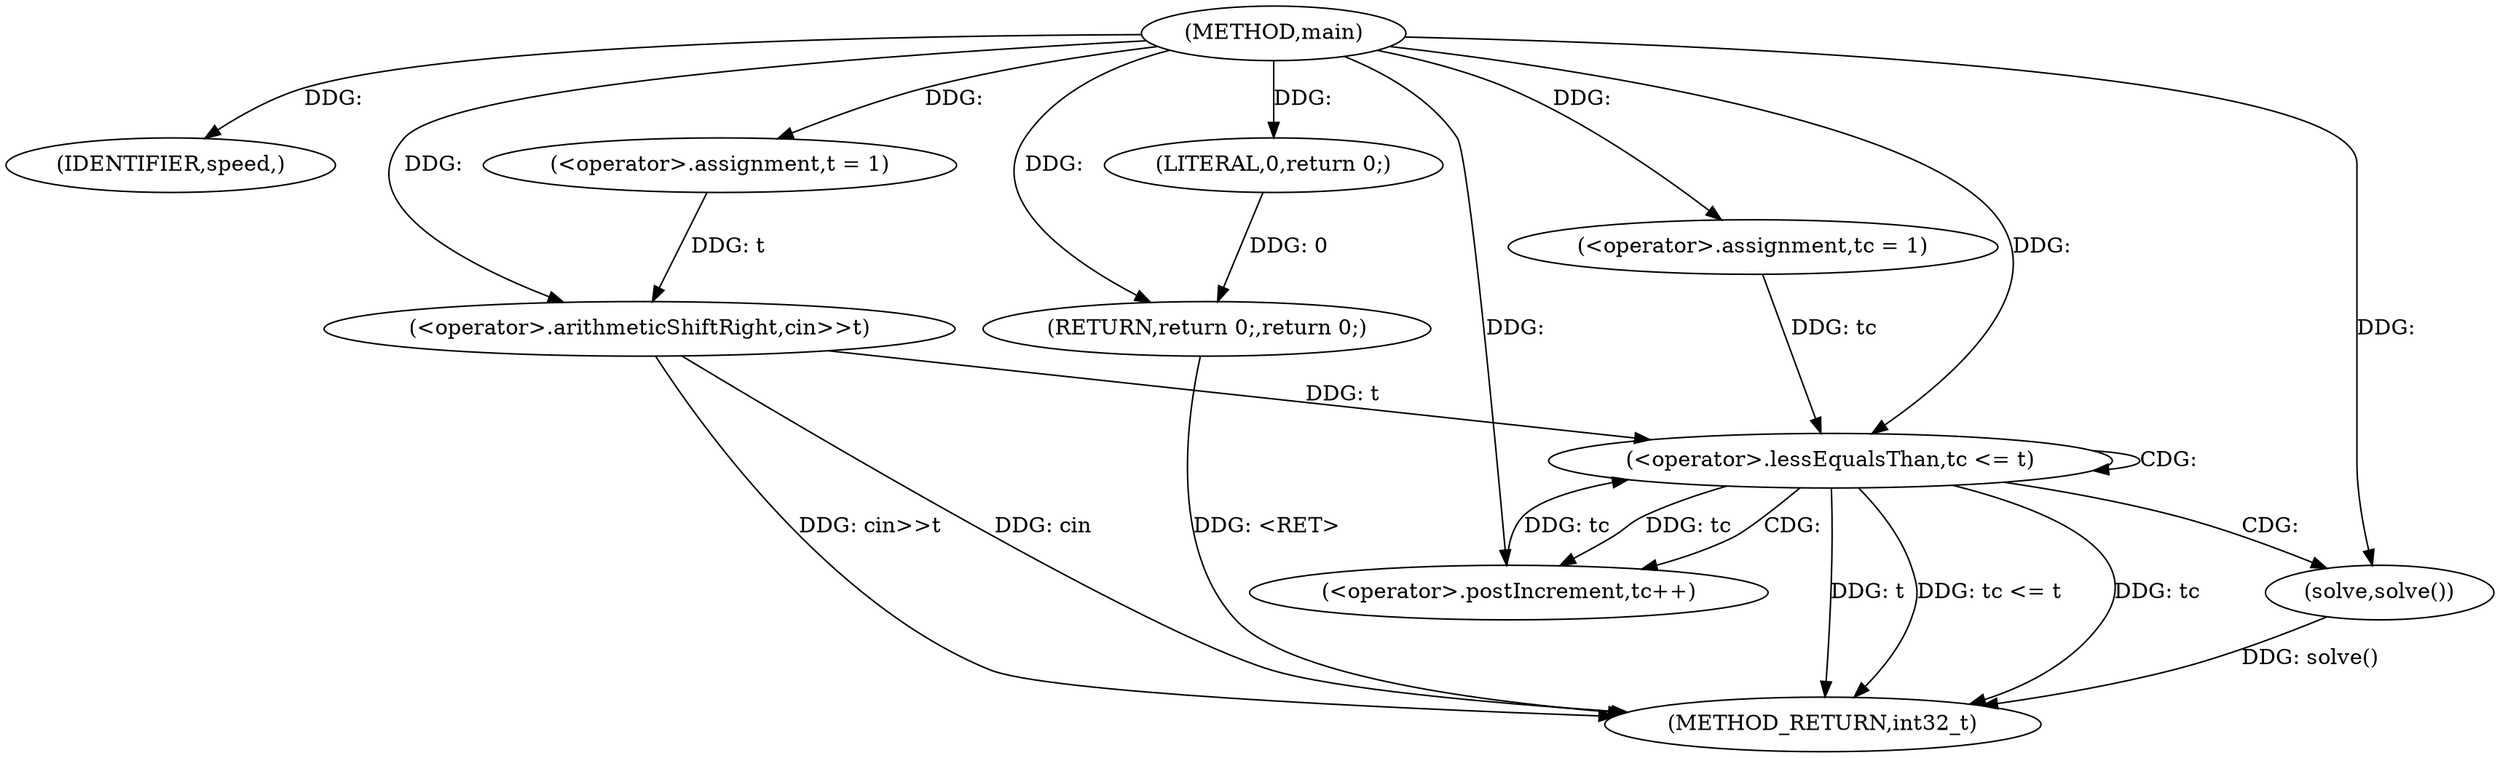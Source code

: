 digraph "main" {  
"1000221" [label = "(METHOD,main)" ]
"1000245" [label = "(METHOD_RETURN,int32_t)" ]
"1000223" [label = "(IDENTIFIER,speed,)" ]
"1000225" [label = "(<operator>.assignment,t = 1)" ]
"1000228" [label = "(<operator>.arithmeticShiftRight,cin>>t)" ]
"1000243" [label = "(RETURN,return 0;,return 0;)" ]
"1000233" [label = "(<operator>.assignment,tc = 1)" ]
"1000236" [label = "(<operator>.lessEqualsThan,tc <= t)" ]
"1000239" [label = "(<operator>.postIncrement,tc++)" ]
"1000244" [label = "(LITERAL,0,return 0;)" ]
"1000242" [label = "(solve,solve())" ]
  "1000228" -> "1000245"  [ label = "DDG: cin>>t"] 
  "1000236" -> "1000245"  [ label = "DDG: tc"] 
  "1000236" -> "1000245"  [ label = "DDG: t"] 
  "1000236" -> "1000245"  [ label = "DDG: tc <= t"] 
  "1000242" -> "1000245"  [ label = "DDG: solve()"] 
  "1000243" -> "1000245"  [ label = "DDG: <RET>"] 
  "1000228" -> "1000245"  [ label = "DDG: cin"] 
  "1000221" -> "1000223"  [ label = "DDG: "] 
  "1000221" -> "1000225"  [ label = "DDG: "] 
  "1000244" -> "1000243"  [ label = "DDG: 0"] 
  "1000221" -> "1000243"  [ label = "DDG: "] 
  "1000221" -> "1000228"  [ label = "DDG: "] 
  "1000225" -> "1000228"  [ label = "DDG: t"] 
  "1000221" -> "1000233"  [ label = "DDG: "] 
  "1000221" -> "1000244"  [ label = "DDG: "] 
  "1000233" -> "1000236"  [ label = "DDG: tc"] 
  "1000239" -> "1000236"  [ label = "DDG: tc"] 
  "1000221" -> "1000236"  [ label = "DDG: "] 
  "1000228" -> "1000236"  [ label = "DDG: t"] 
  "1000236" -> "1000239"  [ label = "DDG: tc"] 
  "1000221" -> "1000239"  [ label = "DDG: "] 
  "1000221" -> "1000242"  [ label = "DDG: "] 
  "1000236" -> "1000242"  [ label = "CDG: "] 
  "1000236" -> "1000236"  [ label = "CDG: "] 
  "1000236" -> "1000239"  [ label = "CDG: "] 
}
